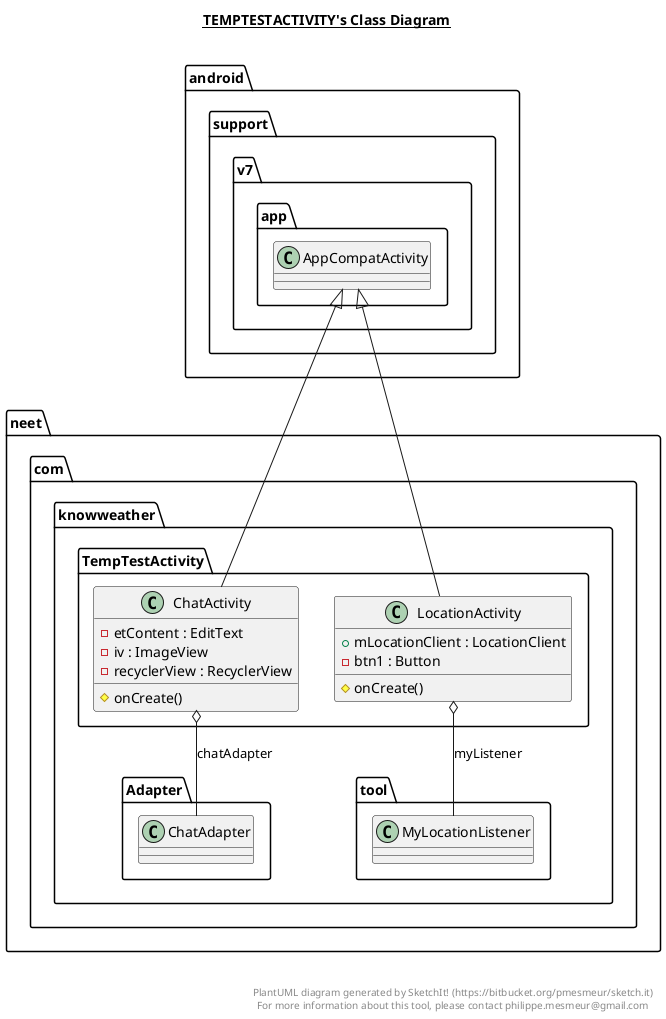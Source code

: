 @startuml

title __TEMPTESTACTIVITY's Class Diagram__\n

  namespace neet.com.knowweather {
    namespace TempTestActivity {
      class neet.com.knowweather.TempTestActivity.ChatActivity {
          - etContent : EditText
          - iv : ImageView
          - recyclerView : RecyclerView
          # onCreate()
      }
    }
  }
  

  namespace neet.com.knowweather {
    namespace TempTestActivity {
      class neet.com.knowweather.TempTestActivity.LocationActivity {
          + mLocationClient : LocationClient
          - btn1 : Button
          # onCreate()
      }
    }
  }
  

  neet.com.knowweather.TempTestActivity.ChatActivity -up-|> android.support.v7.app.AppCompatActivity
  neet.com.knowweather.TempTestActivity.ChatActivity o-- neet.com.knowweather.Adapter.ChatAdapter : chatAdapter
  neet.com.knowweather.TempTestActivity.LocationActivity -up-|> android.support.v7.app.AppCompatActivity
  neet.com.knowweather.TempTestActivity.LocationActivity o-- neet.com.knowweather.tool.MyLocationListener : myListener


right footer


PlantUML diagram generated by SketchIt! (https://bitbucket.org/pmesmeur/sketch.it)
For more information about this tool, please contact philippe.mesmeur@gmail.com
endfooter

@enduml
